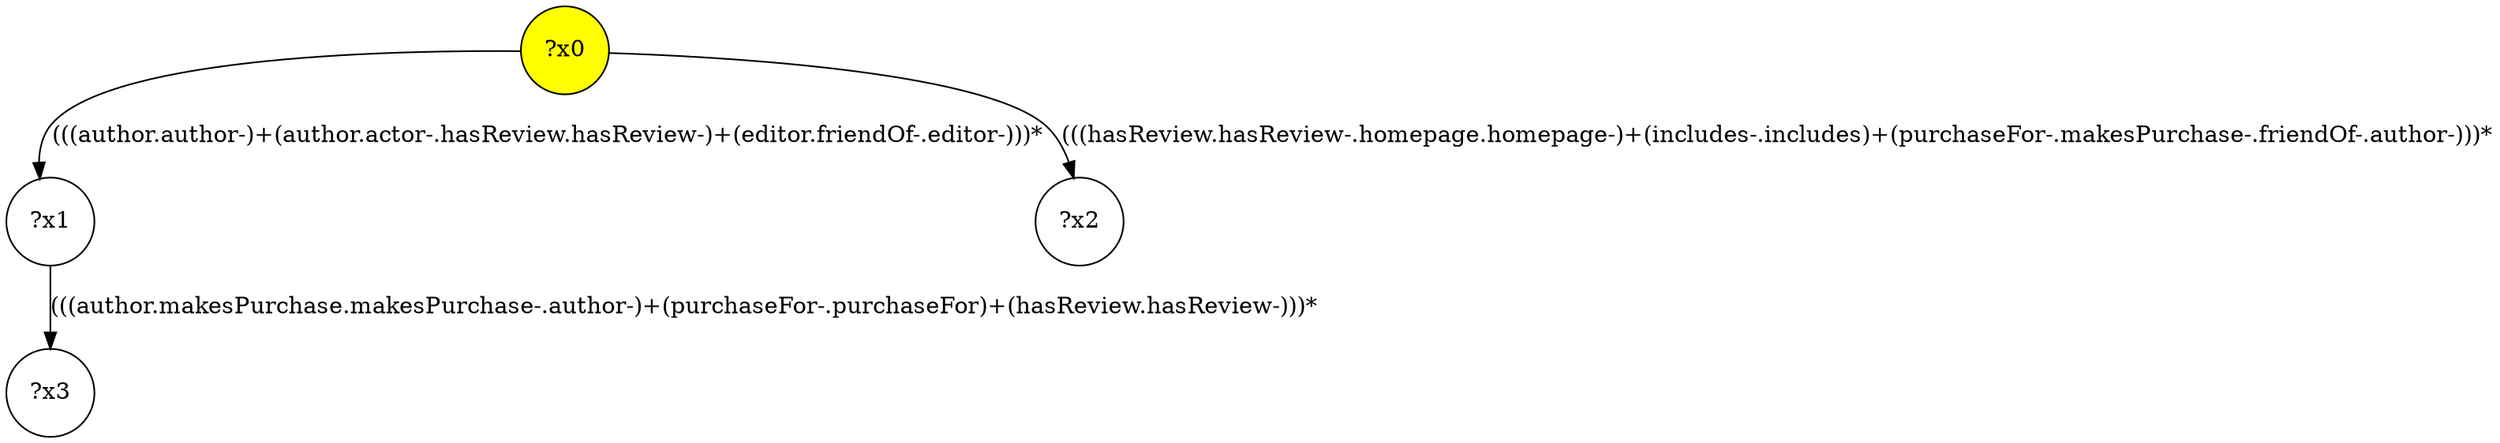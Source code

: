 digraph g {
	x0 [fillcolor="yellow", style="filled," shape=circle, label="?x0"];
	x1 [shape=circle, label="?x1"];
	x0 -> x1 [label="(((author.author-)+(author.actor-.hasReview.hasReview-)+(editor.friendOf-.editor-)))*"];
	x2 [shape=circle, label="?x2"];
	x0 -> x2 [label="(((hasReview.hasReview-.homepage.homepage-)+(includes-.includes)+(purchaseFor-.makesPurchase-.friendOf-.author-)))*"];
	x3 [shape=circle, label="?x3"];
	x1 -> x3 [label="(((author.makesPurchase.makesPurchase-.author-)+(purchaseFor-.purchaseFor)+(hasReview.hasReview-)))*"];
}
